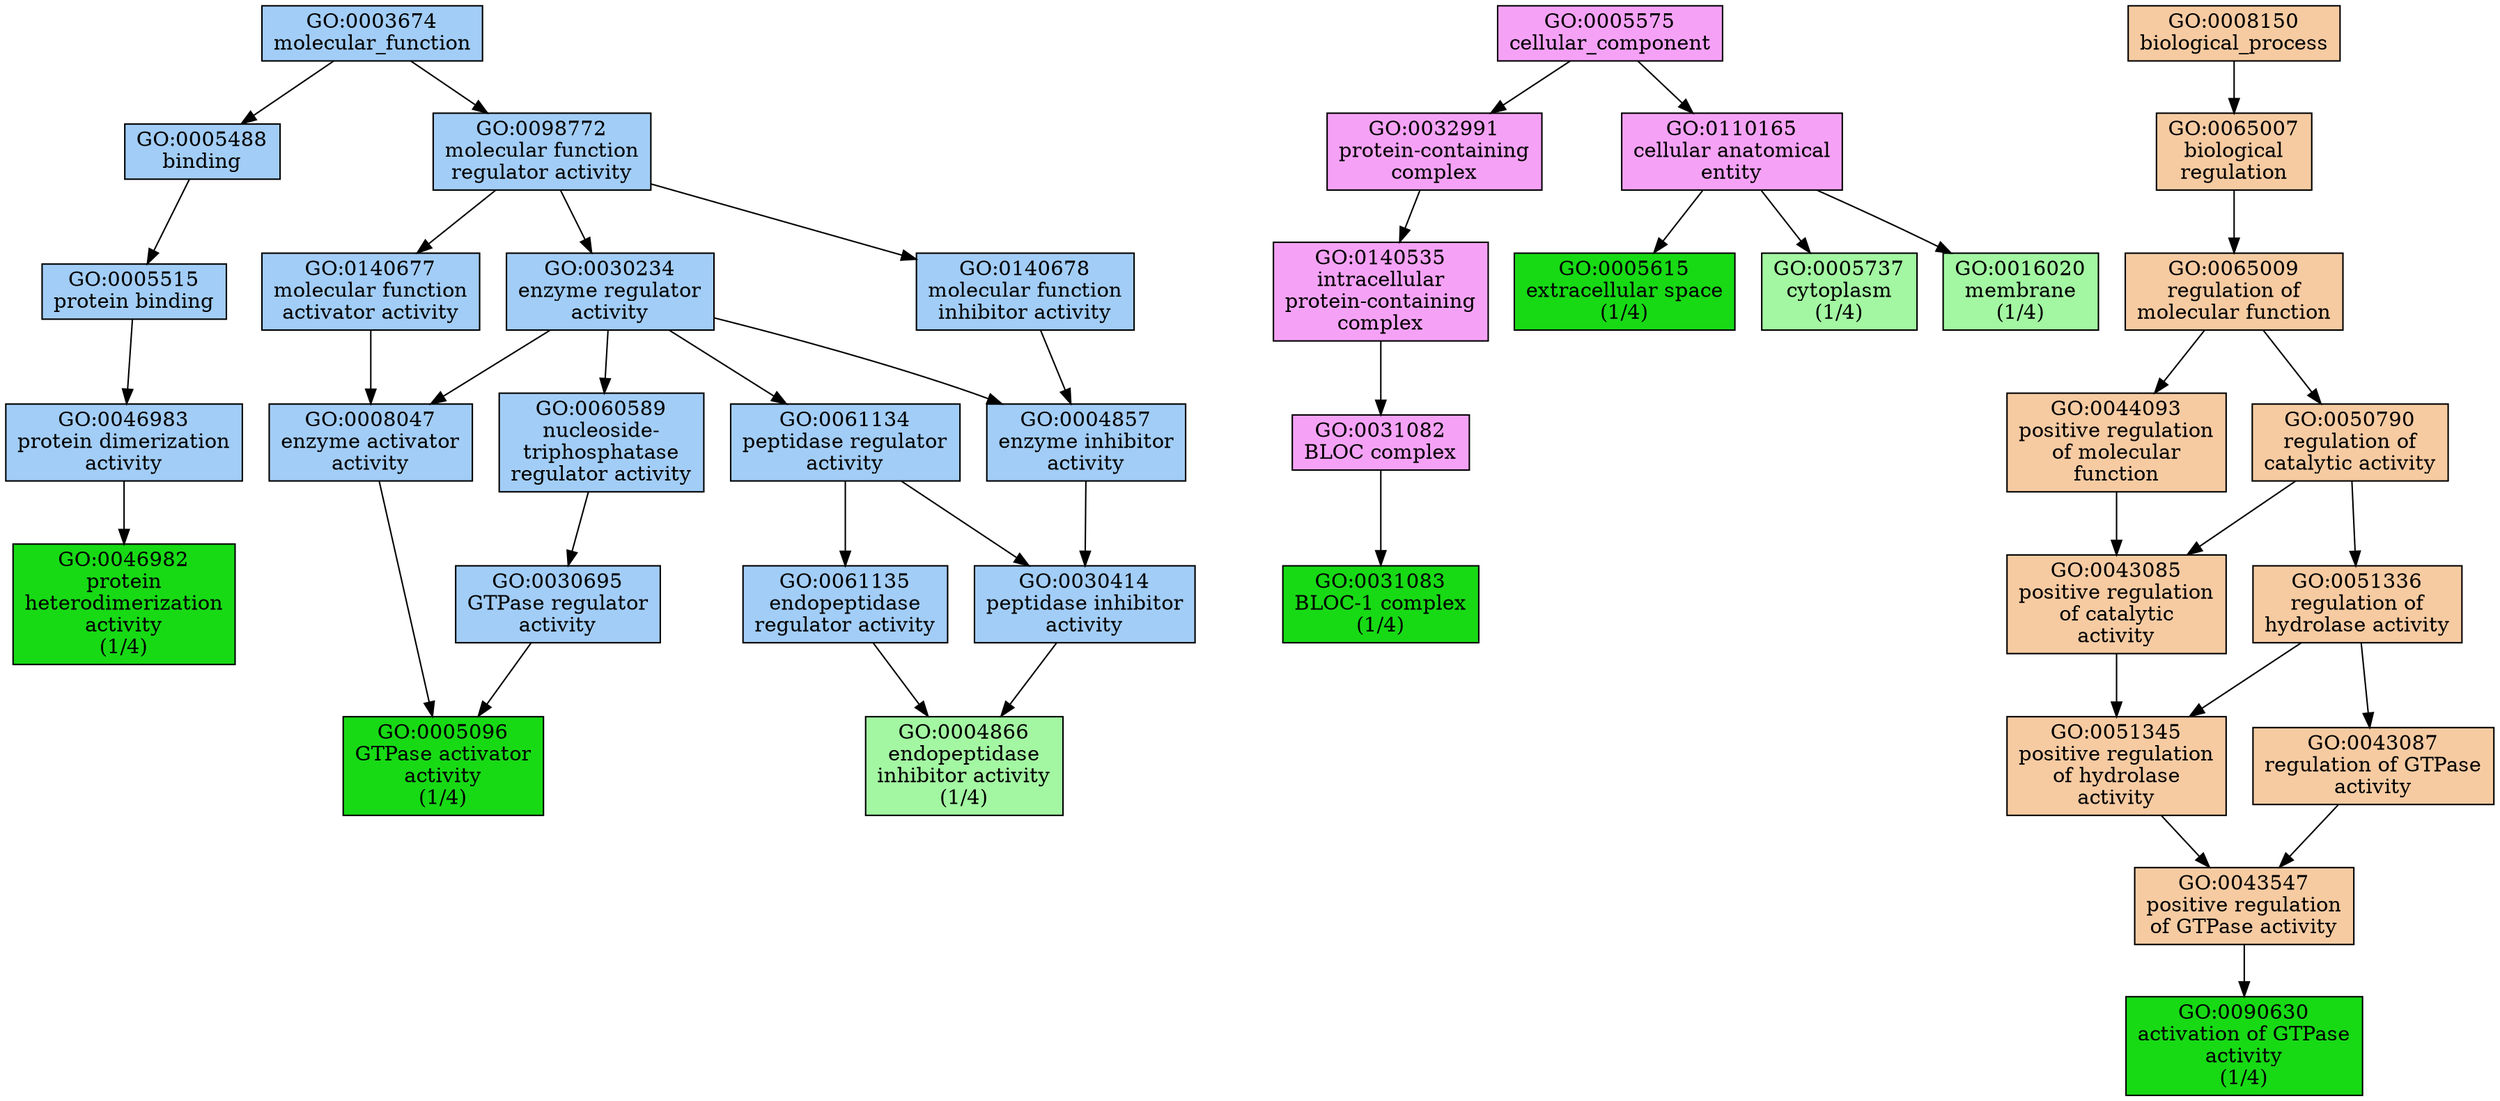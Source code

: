 digraph genescape {
"GO:0003674" [fillcolor="#A2CDF6", label="GO:0003674
molecular_function", shape=box, style=filled];
"GO:0004857" [fillcolor="#A2CDF6", label="GO:0004857
enzyme inhibitor
activity", shape=box, style=filled];
"GO:0004866" [fillcolor="#A3F6A2", label="GO:0004866
endopeptidase
inhibitor activity
(1/4)", shape=box, style=filled];
"GO:0005096" [fillcolor="#17DA15", label="GO:0005096
GTPase activator
activity
(1/4)", shape=box, style=filled];
"GO:0005488" [fillcolor="#A2CDF6", label="GO:0005488
binding", shape=box, style=filled];
"GO:0005515" [fillcolor="#A2CDF6", label="GO:0005515
protein binding", shape=box, style=filled];
"GO:0005575" [fillcolor="#F5A2F6", label="GO:0005575
cellular_component", shape=box, style=filled];
"GO:0005615" [fillcolor="#17DA15", label="GO:0005615
extracellular space
(1/4)", shape=box, style=filled];
"GO:0005737" [fillcolor="#A3F6A2", label="GO:0005737
cytoplasm
(1/4)", shape=box, style=filled];
"GO:0008047" [fillcolor="#A2CDF6", label="GO:0008047
enzyme activator
activity", shape=box, style=filled];
"GO:0008150" [fillcolor="#F6CBA2", label="GO:0008150
biological_process", shape=box, style=filled];
"GO:0016020" [fillcolor="#A3F6A2", label="GO:0016020
membrane
(1/4)", shape=box, style=filled];
"GO:0030234" [fillcolor="#A2CDF6", label="GO:0030234
enzyme regulator
activity", shape=box, style=filled];
"GO:0030414" [fillcolor="#A2CDF6", label="GO:0030414
peptidase inhibitor
activity", shape=box, style=filled];
"GO:0030695" [fillcolor="#A2CDF6", label="GO:0030695
GTPase regulator
activity", shape=box, style=filled];
"GO:0031082" [fillcolor="#F5A2F6", label="GO:0031082
BLOC complex", shape=box, style=filled];
"GO:0031083" [fillcolor="#17DA15", label="GO:0031083
BLOC-1 complex
(1/4)", shape=box, style=filled];
"GO:0032991" [fillcolor="#F5A2F6", label="GO:0032991
protein-containing
complex", shape=box, style=filled];
"GO:0043085" [fillcolor="#F6CBA2", label="GO:0043085
positive regulation
of catalytic
activity", shape=box, style=filled];
"GO:0043087" [fillcolor="#F6CBA2", label="GO:0043087
regulation of GTPase
activity", shape=box, style=filled];
"GO:0043547" [fillcolor="#F6CBA2", label="GO:0043547
positive regulation
of GTPase activity", shape=box, style=filled];
"GO:0044093" [fillcolor="#F6CBA2", label="GO:0044093
positive regulation
of molecular
function", shape=box, style=filled];
"GO:0046982" [fillcolor="#17DA15", label="GO:0046982
protein
heterodimerization
activity
(1/4)", shape=box, style=filled];
"GO:0046983" [fillcolor="#A2CDF6", label="GO:0046983
protein dimerization
activity", shape=box, style=filled];
"GO:0050790" [fillcolor="#F6CBA2", label="GO:0050790
regulation of
catalytic activity", shape=box, style=filled];
"GO:0051336" [fillcolor="#F6CBA2", label="GO:0051336
regulation of
hydrolase activity", shape=box, style=filled];
"GO:0051345" [fillcolor="#F6CBA2", label="GO:0051345
positive regulation
of hydrolase
activity", shape=box, style=filled];
"GO:0060589" [fillcolor="#A2CDF6", label="GO:0060589
nucleoside-
triphosphatase
regulator activity", shape=box, style=filled];
"GO:0061134" [fillcolor="#A2CDF6", label="GO:0061134
peptidase regulator
activity", shape=box, style=filled];
"GO:0061135" [fillcolor="#A2CDF6", label="GO:0061135
endopeptidase
regulator activity", shape=box, style=filled];
"GO:0065007" [fillcolor="#F6CBA2", label="GO:0065007
biological
regulation", shape=box, style=filled];
"GO:0065009" [fillcolor="#F6CBA2", label="GO:0065009
regulation of
molecular function", shape=box, style=filled];
"GO:0090630" [fillcolor="#17DA15", label="GO:0090630
activation of GTPase
activity
(1/4)", shape=box, style=filled];
"GO:0098772" [fillcolor="#A2CDF6", label="GO:0098772
molecular function
regulator activity", shape=box, style=filled];
"GO:0110165" [fillcolor="#F5A2F6", label="GO:0110165
cellular anatomical
entity", shape=box, style=filled];
"GO:0140535" [fillcolor="#F5A2F6", label="GO:0140535
intracellular
protein-containing
complex", shape=box, style=filled];
"GO:0140677" [fillcolor="#A2CDF6", label="GO:0140677
molecular function
activator activity", shape=box, style=filled];
"GO:0140678" [fillcolor="#A2CDF6", label="GO:0140678
molecular function
inhibitor activity", shape=box, style=filled];
"GO:0003674" -> "GO:0005488";
"GO:0003674" -> "GO:0098772";
"GO:0004857" -> "GO:0030414";
"GO:0005488" -> "GO:0005515";
"GO:0005515" -> "GO:0046983";
"GO:0005575" -> "GO:0032991";
"GO:0005575" -> "GO:0110165";
"GO:0008047" -> "GO:0005096";
"GO:0008150" -> "GO:0065007";
"GO:0030234" -> "GO:0004857";
"GO:0030234" -> "GO:0008047";
"GO:0030234" -> "GO:0060589";
"GO:0030234" -> "GO:0061134";
"GO:0030414" -> "GO:0004866";
"GO:0030695" -> "GO:0005096";
"GO:0031082" -> "GO:0031083";
"GO:0032991" -> "GO:0140535";
"GO:0043085" -> "GO:0051345";
"GO:0043087" -> "GO:0043547";
"GO:0043547" -> "GO:0090630";
"GO:0044093" -> "GO:0043085";
"GO:0046983" -> "GO:0046982";
"GO:0050790" -> "GO:0043085";
"GO:0050790" -> "GO:0051336";
"GO:0051336" -> "GO:0043087";
"GO:0051336" -> "GO:0051345";
"GO:0051345" -> "GO:0043547";
"GO:0060589" -> "GO:0030695";
"GO:0061134" -> "GO:0030414";
"GO:0061134" -> "GO:0061135";
"GO:0061135" -> "GO:0004866";
"GO:0065007" -> "GO:0065009";
"GO:0065009" -> "GO:0044093";
"GO:0065009" -> "GO:0050790";
"GO:0098772" -> "GO:0030234";
"GO:0098772" -> "GO:0140677";
"GO:0098772" -> "GO:0140678";
"GO:0110165" -> "GO:0005615";
"GO:0110165" -> "GO:0005737";
"GO:0110165" -> "GO:0016020";
"GO:0140535" -> "GO:0031082";
"GO:0140677" -> "GO:0008047";
"GO:0140678" -> "GO:0004857";

}

